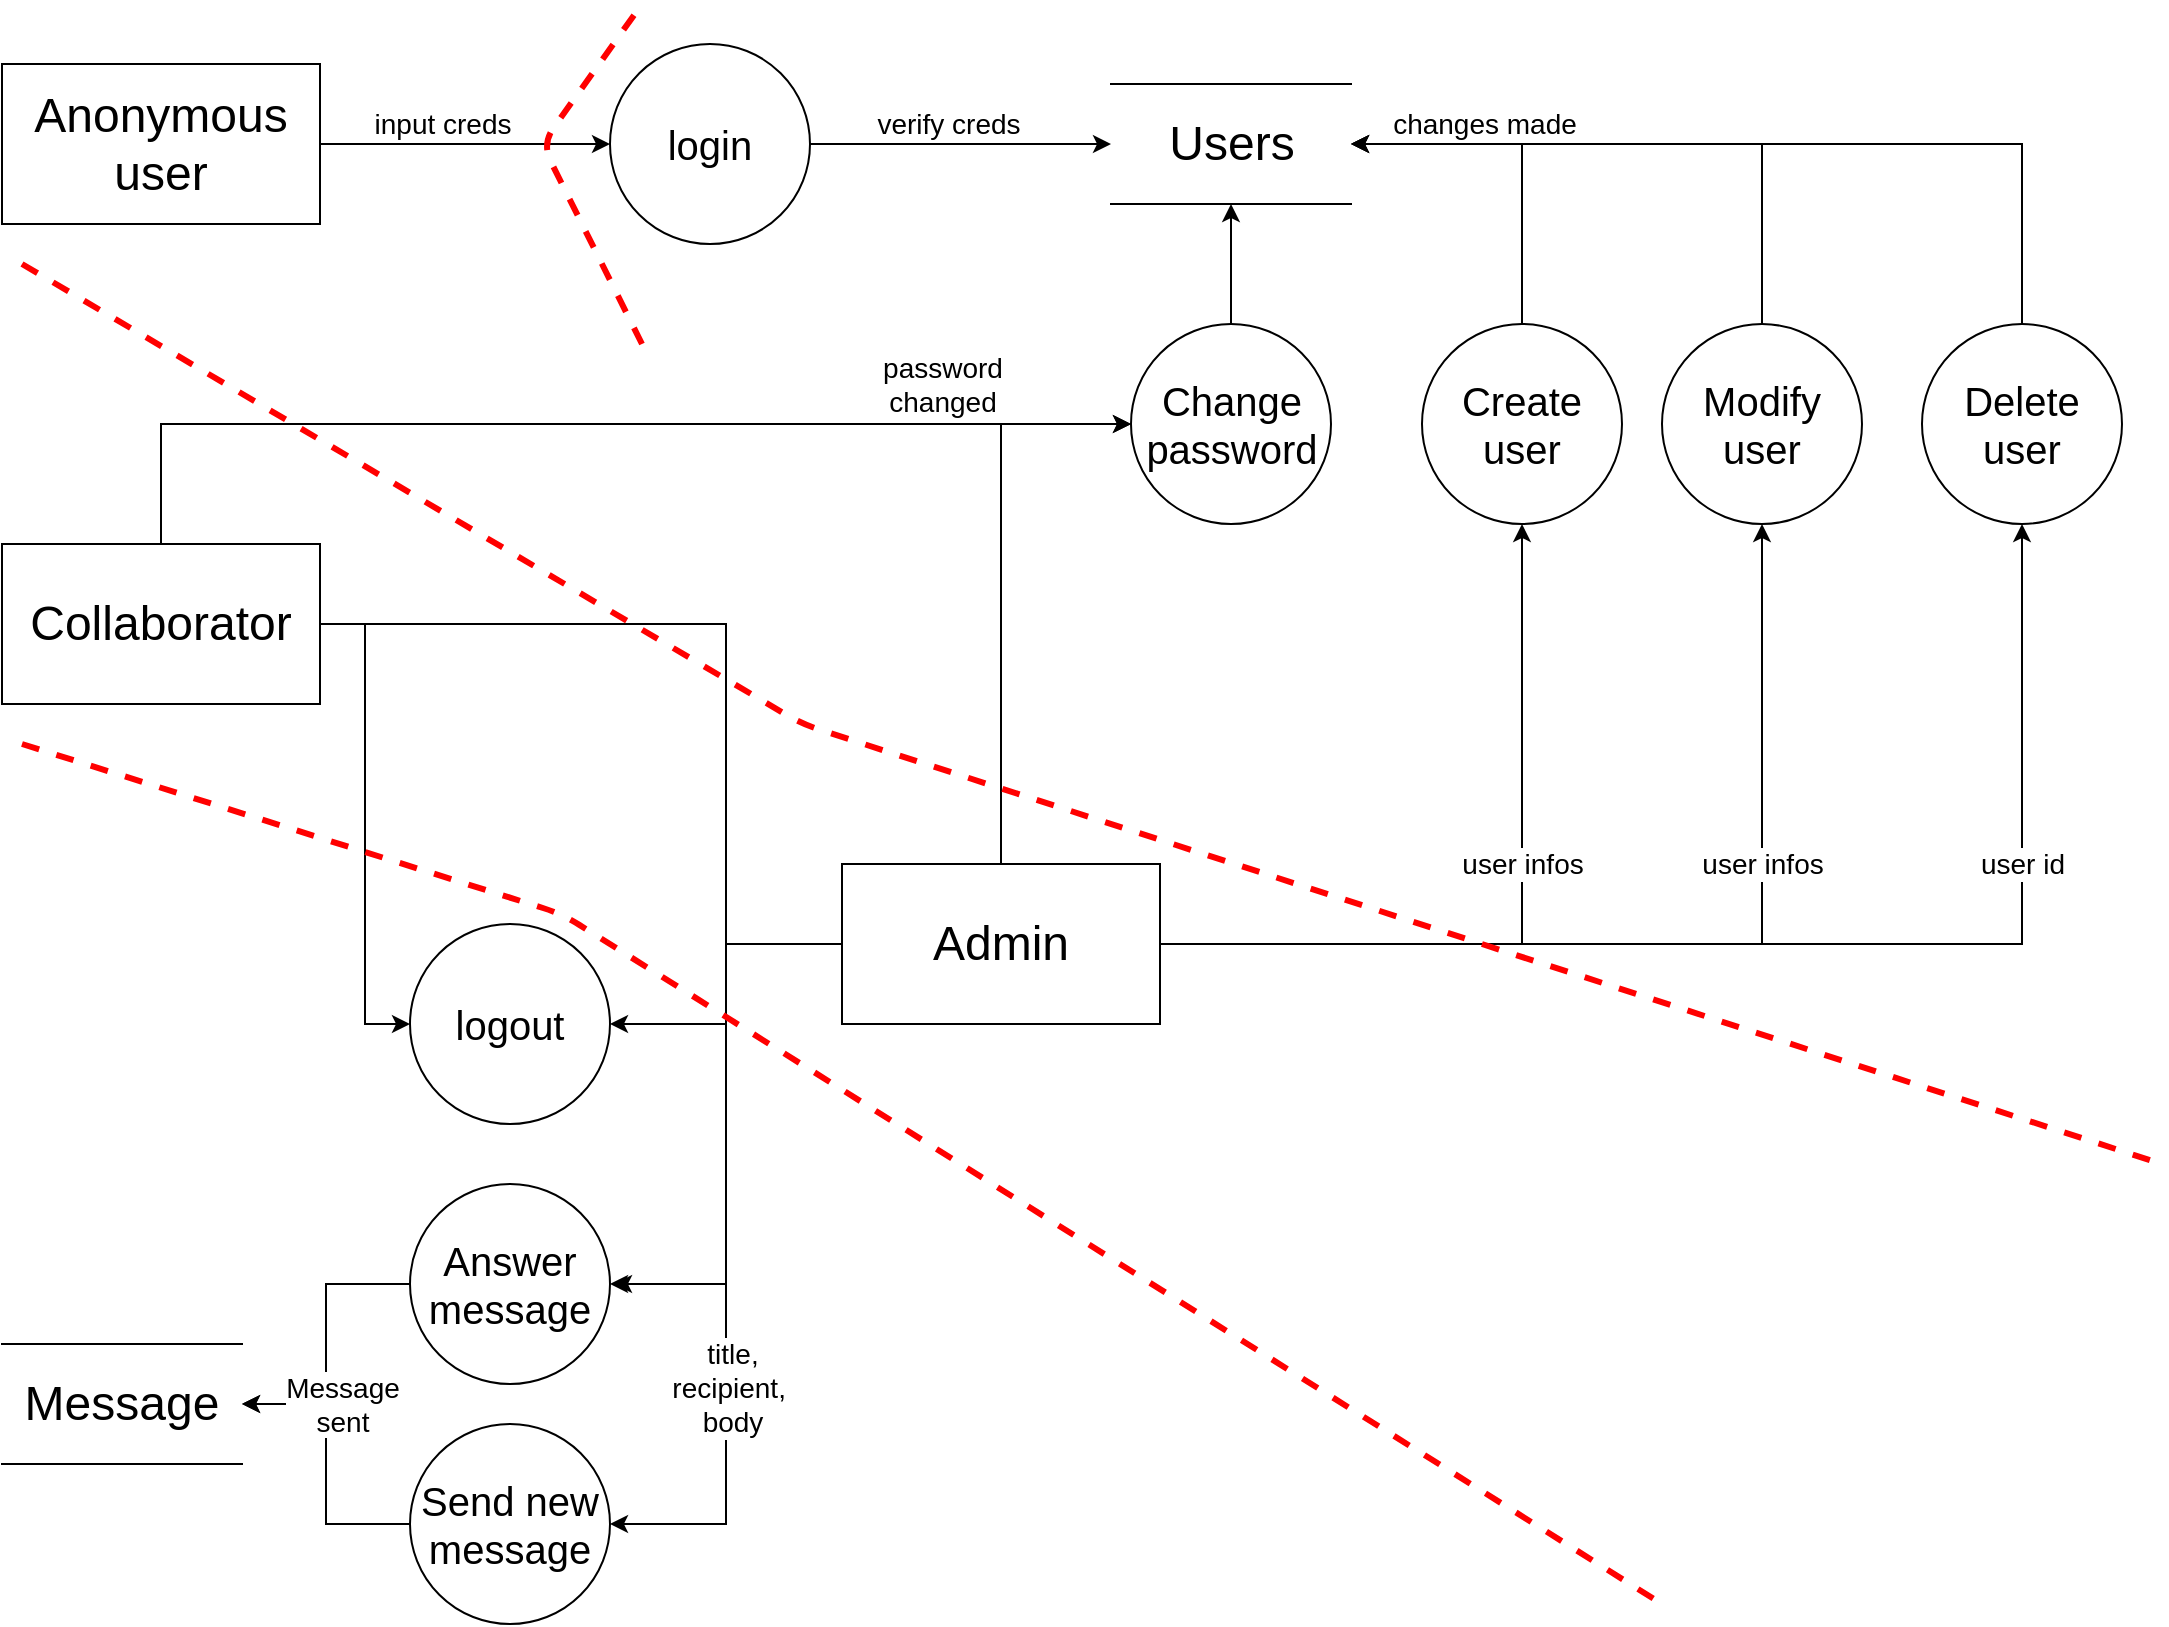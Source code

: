 <mxfile version="14.2.7" type="github">
  <diagram name="Page-1" id="b520641d-4fe3-3701-9064-5fc419738815">
    <mxGraphModel dx="1422" dy="772" grid="1" gridSize="10" guides="1" tooltips="1" connect="1" arrows="1" fold="1" page="1" pageScale="1" pageWidth="1100" pageHeight="850" background="#ffffff" math="0" shadow="0">
      <root>
        <mxCell id="0" />
        <mxCell id="1" parent="0" />
        <mxCell id="yYCxjWseCUKF4XzvSQsX-28" style="edgeStyle=orthogonalEdgeStyle;rounded=0;orthogonalLoop=1;jettySize=auto;html=1;exitX=1;exitY=0.5;exitDx=0;exitDy=0;entryX=0;entryY=0.5;entryDx=0;entryDy=0;fontSize=14;" parent="1" source="yYCxjWseCUKF4XzvSQsX-1" target="yYCxjWseCUKF4XzvSQsX-11" edge="1">
          <mxGeometry relative="1" as="geometry" />
        </mxCell>
        <mxCell id="yYCxjWseCUKF4XzvSQsX-71" style="edgeStyle=orthogonalEdgeStyle;rounded=0;orthogonalLoop=1;jettySize=auto;html=1;exitX=0.5;exitY=0;exitDx=0;exitDy=0;entryX=0;entryY=0.5;entryDx=0;entryDy=0;fontSize=14;" parent="1" source="yYCxjWseCUKF4XzvSQsX-1" target="yYCxjWseCUKF4XzvSQsX-8" edge="1">
          <mxGeometry relative="1" as="geometry" />
        </mxCell>
        <mxCell id="HrgiwSv1cLiDsA_jRhSZ-7" style="edgeStyle=orthogonalEdgeStyle;rounded=0;orthogonalLoop=1;jettySize=auto;html=1;exitX=1;exitY=0.5;exitDx=0;exitDy=0;entryX=1;entryY=0.5;entryDx=0;entryDy=0;strokeWidth=1;" edge="1" parent="1">
          <mxGeometry relative="1" as="geometry">
            <mxPoint x="161" y="320" as="sourcePoint" />
            <mxPoint x="306" y="650" as="targetPoint" />
            <Array as="points">
              <mxPoint x="362" y="320" />
              <mxPoint x="362" y="650" />
            </Array>
          </mxGeometry>
        </mxCell>
        <mxCell id="yYCxjWseCUKF4XzvSQsX-1" value="&lt;font style=&quot;font-size: 24px&quot;&gt;Collaborator&lt;/font&gt;" style="rounded=0;whiteSpace=wrap;html=1;" parent="1" vertex="1">
          <mxGeometry y="280" width="159" height="80" as="geometry" />
        </mxCell>
        <mxCell id="yYCxjWseCUKF4XzvSQsX-47" style="edgeStyle=orthogonalEdgeStyle;rounded=0;orthogonalLoop=1;jettySize=auto;html=1;exitX=1;exitY=0.5;exitDx=0;exitDy=0;entryX=0.5;entryY=1;entryDx=0;entryDy=0;fontSize=14;" parent="1" source="yYCxjWseCUKF4XzvSQsX-2" target="yYCxjWseCUKF4XzvSQsX-5" edge="1">
          <mxGeometry relative="1" as="geometry">
            <Array as="points">
              <mxPoint x="760" y="480" />
            </Array>
          </mxGeometry>
        </mxCell>
        <mxCell id="yYCxjWseCUKF4XzvSQsX-48" style="edgeStyle=orthogonalEdgeStyle;rounded=0;orthogonalLoop=1;jettySize=auto;html=1;exitX=1;exitY=0.5;exitDx=0;exitDy=0;entryX=0.5;entryY=1;entryDx=0;entryDy=0;fontSize=14;" parent="1" source="yYCxjWseCUKF4XzvSQsX-2" target="yYCxjWseCUKF4XzvSQsX-6" edge="1">
          <mxGeometry relative="1" as="geometry" />
        </mxCell>
        <mxCell id="yYCxjWseCUKF4XzvSQsX-51" value="user infos" style="edgeLabel;html=1;align=center;verticalAlign=middle;resizable=0;points=[];fontSize=14;" parent="yYCxjWseCUKF4XzvSQsX-48" vertex="1" connectable="0">
          <mxGeometry x="0.637" y="1" relative="1" as="geometry">
            <mxPoint x="0.97" y="77.71" as="offset" />
          </mxGeometry>
        </mxCell>
        <mxCell id="yYCxjWseCUKF4XzvSQsX-49" style="edgeStyle=orthogonalEdgeStyle;rounded=0;orthogonalLoop=1;jettySize=auto;html=1;exitX=1;exitY=0.5;exitDx=0;exitDy=0;entryX=0.5;entryY=1;entryDx=0;entryDy=0;fontSize=14;" parent="1" source="yYCxjWseCUKF4XzvSQsX-2" target="yYCxjWseCUKF4XzvSQsX-7" edge="1">
          <mxGeometry relative="1" as="geometry" />
        </mxCell>
        <mxCell id="yYCxjWseCUKF4XzvSQsX-50" value="user infos" style="edgeLabel;html=1;align=center;verticalAlign=middle;resizable=0;points=[];fontSize=14;" parent="yYCxjWseCUKF4XzvSQsX-49" vertex="1" connectable="0">
          <mxGeometry x="-0.82" y="1" relative="1" as="geometry">
            <mxPoint x="123.35" y="-39" as="offset" />
          </mxGeometry>
        </mxCell>
        <mxCell id="yYCxjWseCUKF4XzvSQsX-52" value="user id" style="edgeLabel;html=1;align=center;verticalAlign=middle;resizable=0;points=[];fontSize=14;rotation=0;" parent="yYCxjWseCUKF4XzvSQsX-49" vertex="1" connectable="0">
          <mxGeometry x="0.725" y="-5" relative="1" as="geometry">
            <mxPoint x="-5.02" y="81.82" as="offset" />
          </mxGeometry>
        </mxCell>
        <mxCell id="yYCxjWseCUKF4XzvSQsX-67" style="edgeStyle=orthogonalEdgeStyle;rounded=0;orthogonalLoop=1;jettySize=auto;html=1;exitX=0;exitY=0.5;exitDx=0;exitDy=0;entryX=1;entryY=0.5;entryDx=0;entryDy=0;fontSize=14;" parent="1" source="yYCxjWseCUKF4XzvSQsX-2" target="yYCxjWseCUKF4XzvSQsX-4" edge="1">
          <mxGeometry relative="1" as="geometry" />
        </mxCell>
        <mxCell id="yYCxjWseCUKF4XzvSQsX-68" style="edgeStyle=orthogonalEdgeStyle;rounded=0;orthogonalLoop=1;jettySize=auto;html=1;exitX=0;exitY=0.5;exitDx=0;exitDy=0;entryX=1;entryY=0.5;entryDx=0;entryDy=0;fontSize=14;" parent="1" source="yYCxjWseCUKF4XzvSQsX-2" target="yYCxjWseCUKF4XzvSQsX-3" edge="1">
          <mxGeometry relative="1" as="geometry" />
        </mxCell>
        <mxCell id="yYCxjWseCUKF4XzvSQsX-72" style="edgeStyle=orthogonalEdgeStyle;rounded=0;orthogonalLoop=1;jettySize=auto;html=1;exitX=0;exitY=0.5;exitDx=0;exitDy=0;entryX=1;entryY=0.5;entryDx=0;entryDy=0;fontSize=14;" parent="1" source="yYCxjWseCUKF4XzvSQsX-2" target="yYCxjWseCUKF4XzvSQsX-11" edge="1">
          <mxGeometry relative="1" as="geometry" />
        </mxCell>
        <mxCell id="yYCxjWseCUKF4XzvSQsX-74" style="edgeStyle=orthogonalEdgeStyle;rounded=0;orthogonalLoop=1;jettySize=auto;html=1;exitX=0.5;exitY=0;exitDx=0;exitDy=0;entryX=0;entryY=0.5;entryDx=0;entryDy=0;fontSize=14;" parent="1" source="yYCxjWseCUKF4XzvSQsX-2" target="yYCxjWseCUKF4XzvSQsX-8" edge="1">
          <mxGeometry relative="1" as="geometry" />
        </mxCell>
        <mxCell id="yYCxjWseCUKF4XzvSQsX-2" value="&lt;font style=&quot;font-size: 24px&quot;&gt;Admin&lt;/font&gt;" style="rounded=0;whiteSpace=wrap;html=1;" parent="1" vertex="1">
          <mxGeometry x="420" y="440" width="159" height="80" as="geometry" />
        </mxCell>
        <mxCell id="yYCxjWseCUKF4XzvSQsX-41" style="edgeStyle=orthogonalEdgeStyle;rounded=0;orthogonalLoop=1;jettySize=auto;html=1;exitX=0;exitY=0.5;exitDx=0;exitDy=0;entryX=1;entryY=0.5;entryDx=0;entryDy=0;fontSize=14;" parent="1" source="yYCxjWseCUKF4XzvSQsX-3" target="yYCxjWseCUKF4XzvSQsX-37" edge="1">
          <mxGeometry relative="1" as="geometry" />
        </mxCell>
        <mxCell id="yYCxjWseCUKF4XzvSQsX-3" value="&lt;font style=&quot;font-size: 20px&quot;&gt;Send new message&lt;/font&gt;" style="ellipse;whiteSpace=wrap;html=1;aspect=fixed;" parent="1" vertex="1">
          <mxGeometry x="204" y="720" width="100" height="100" as="geometry" />
        </mxCell>
        <mxCell id="yYCxjWseCUKF4XzvSQsX-39" style="edgeStyle=orthogonalEdgeStyle;rounded=0;orthogonalLoop=1;jettySize=auto;html=1;exitX=0;exitY=0.5;exitDx=0;exitDy=0;entryX=1;entryY=0.5;entryDx=0;entryDy=0;fontSize=14;" parent="1" source="yYCxjWseCUKF4XzvSQsX-4" target="yYCxjWseCUKF4XzvSQsX-37" edge="1">
          <mxGeometry relative="1" as="geometry" />
        </mxCell>
        <mxCell id="yYCxjWseCUKF4XzvSQsX-61" value="Message&lt;br&gt;sent" style="edgeLabel;html=1;align=center;verticalAlign=middle;resizable=0;points=[];fontSize=14;" parent="yYCxjWseCUKF4XzvSQsX-39" vertex="1" connectable="0">
          <mxGeometry x="0.208" y="-1" relative="1" as="geometry">
            <mxPoint x="9" y="15" as="offset" />
          </mxGeometry>
        </mxCell>
        <mxCell id="yYCxjWseCUKF4XzvSQsX-4" value="&lt;font style=&quot;font-size: 20px&quot;&gt;Answer message&lt;/font&gt;" style="ellipse;whiteSpace=wrap;html=1;aspect=fixed;" parent="1" vertex="1">
          <mxGeometry x="204" y="600" width="100" height="100" as="geometry" />
        </mxCell>
        <mxCell id="yYCxjWseCUKF4XzvSQsX-44" style="edgeStyle=orthogonalEdgeStyle;rounded=0;orthogonalLoop=1;jettySize=auto;html=1;exitX=0.5;exitY=0;exitDx=0;exitDy=0;entryX=1;entryY=0.5;entryDx=0;entryDy=0;fontSize=14;" parent="1" source="yYCxjWseCUKF4XzvSQsX-5" target="yYCxjWseCUKF4XzvSQsX-14" edge="1">
          <mxGeometry relative="1" as="geometry" />
        </mxCell>
        <mxCell id="yYCxjWseCUKF4XzvSQsX-5" value="&lt;font style=&quot;font-size: 20px&quot;&gt;Create user&lt;/font&gt;" style="ellipse;whiteSpace=wrap;html=1;aspect=fixed;" parent="1" vertex="1">
          <mxGeometry x="710" y="170" width="100" height="100" as="geometry" />
        </mxCell>
        <mxCell id="yYCxjWseCUKF4XzvSQsX-45" style="edgeStyle=orthogonalEdgeStyle;rounded=0;orthogonalLoop=1;jettySize=auto;html=1;exitX=0.5;exitY=0;exitDx=0;exitDy=0;entryX=1;entryY=0.5;entryDx=0;entryDy=0;fontSize=14;" parent="1" source="yYCxjWseCUKF4XzvSQsX-6" target="yYCxjWseCUKF4XzvSQsX-14" edge="1">
          <mxGeometry relative="1" as="geometry" />
        </mxCell>
        <mxCell id="yYCxjWseCUKF4XzvSQsX-6" value="&lt;font style=&quot;font-size: 20px&quot;&gt;Modify user&lt;/font&gt;" style="ellipse;whiteSpace=wrap;html=1;aspect=fixed;" parent="1" vertex="1">
          <mxGeometry x="830" y="170" width="100" height="100" as="geometry" />
        </mxCell>
        <mxCell id="yYCxjWseCUKF4XzvSQsX-46" style="edgeStyle=orthogonalEdgeStyle;rounded=0;orthogonalLoop=1;jettySize=auto;html=1;exitX=0.5;exitY=0;exitDx=0;exitDy=0;entryX=1;entryY=0.5;entryDx=0;entryDy=0;fontSize=14;" parent="1" source="yYCxjWseCUKF4XzvSQsX-7" target="yYCxjWseCUKF4XzvSQsX-14" edge="1">
          <mxGeometry relative="1" as="geometry" />
        </mxCell>
        <mxCell id="yYCxjWseCUKF4XzvSQsX-53" value="changes made" style="edgeLabel;html=1;align=center;verticalAlign=middle;resizable=0;points=[];fontSize=14;" parent="yYCxjWseCUKF4XzvSQsX-46" vertex="1" connectable="0">
          <mxGeometry x="0.75" y="-4" relative="1" as="geometry">
            <mxPoint x="13" y="-6" as="offset" />
          </mxGeometry>
        </mxCell>
        <mxCell id="yYCxjWseCUKF4XzvSQsX-7" value="&lt;font style=&quot;font-size: 20px&quot;&gt;Delete user&lt;/font&gt;" style="ellipse;whiteSpace=wrap;html=1;aspect=fixed;" parent="1" vertex="1">
          <mxGeometry x="960" y="170" width="100" height="100" as="geometry" />
        </mxCell>
        <mxCell id="yYCxjWseCUKF4XzvSQsX-70" style="edgeStyle=orthogonalEdgeStyle;rounded=0;orthogonalLoop=1;jettySize=auto;html=1;exitX=0.5;exitY=0;exitDx=0;exitDy=0;entryX=0.5;entryY=1;entryDx=0;entryDy=0;fontSize=14;" parent="1" source="yYCxjWseCUKF4XzvSQsX-8" target="yYCxjWseCUKF4XzvSQsX-14" edge="1">
          <mxGeometry relative="1" as="geometry" />
        </mxCell>
        <mxCell id="yYCxjWseCUKF4XzvSQsX-8" value="&lt;font style=&quot;font-size: 20px&quot;&gt;Change password&lt;/font&gt;" style="ellipse;whiteSpace=wrap;html=1;aspect=fixed;" parent="1" vertex="1">
          <mxGeometry x="564.5" y="170" width="100" height="100" as="geometry" />
        </mxCell>
        <mxCell id="yYCxjWseCUKF4XzvSQsX-9" value="&lt;font style=&quot;font-size: 24px&quot;&gt;Anonymous user&lt;/font&gt;" style="rounded=0;whiteSpace=wrap;html=1;" parent="1" vertex="1">
          <mxGeometry y="40" width="159" height="80" as="geometry" />
        </mxCell>
        <mxCell id="yYCxjWseCUKF4XzvSQsX-10" value="&lt;span style=&quot;font-size: 20px&quot;&gt;login&lt;/span&gt;" style="ellipse;whiteSpace=wrap;html=1;aspect=fixed;" parent="1" vertex="1">
          <mxGeometry x="304" y="30" width="100" height="100" as="geometry" />
        </mxCell>
        <mxCell id="yYCxjWseCUKF4XzvSQsX-11" value="&lt;span style=&quot;font-size: 20px&quot;&gt;logout&lt;/span&gt;" style="ellipse;whiteSpace=wrap;html=1;aspect=fixed;" parent="1" vertex="1">
          <mxGeometry x="204" y="470" width="100" height="100" as="geometry" />
        </mxCell>
        <mxCell id="yYCxjWseCUKF4XzvSQsX-12" value="" style="endArrow=classic;html=1;entryX=0;entryY=0.5;entryDx=0;entryDy=0;exitX=1;exitY=0.5;exitDx=0;exitDy=0;" parent="1" source="yYCxjWseCUKF4XzvSQsX-9" target="yYCxjWseCUKF4XzvSQsX-10" edge="1">
          <mxGeometry width="50" height="50" relative="1" as="geometry">
            <mxPoint x="520" y="330" as="sourcePoint" />
            <mxPoint x="570" y="280" as="targetPoint" />
          </mxGeometry>
        </mxCell>
        <mxCell id="yYCxjWseCUKF4XzvSQsX-23" value="input creds" style="edgeLabel;html=1;align=center;verticalAlign=middle;resizable=0;points=[];fontSize=14;" parent="yYCxjWseCUKF4XzvSQsX-12" vertex="1" connectable="0">
          <mxGeometry x="-0.223" y="1" relative="1" as="geometry">
            <mxPoint x="4" y="-9" as="offset" />
          </mxGeometry>
        </mxCell>
        <mxCell id="yYCxjWseCUKF4XzvSQsX-14" value="&lt;font style=&quot;font-size: 24px&quot;&gt;Users&lt;/font&gt;" style="shape=partialRectangle;whiteSpace=wrap;html=1;left=0;right=0;fillColor=none;" parent="1" vertex="1">
          <mxGeometry x="554.5" y="50" width="120" height="60" as="geometry" />
        </mxCell>
        <mxCell id="yYCxjWseCUKF4XzvSQsX-15" value="" style="endArrow=classic;html=1;exitX=1;exitY=0.5;exitDx=0;exitDy=0;entryX=0;entryY=0.5;entryDx=0;entryDy=0;" parent="1" source="yYCxjWseCUKF4XzvSQsX-10" target="yYCxjWseCUKF4XzvSQsX-14" edge="1">
          <mxGeometry width="50" height="50" relative="1" as="geometry">
            <mxPoint x="520" y="320" as="sourcePoint" />
            <mxPoint x="490" y="80" as="targetPoint" />
          </mxGeometry>
        </mxCell>
        <mxCell id="yYCxjWseCUKF4XzvSQsX-16" value="verify creds" style="edgeLabel;html=1;align=center;verticalAlign=middle;resizable=0;points=[];fontSize=14;" parent="yYCxjWseCUKF4XzvSQsX-15" vertex="1" connectable="0">
          <mxGeometry x="-0.26" y="-1" relative="1" as="geometry">
            <mxPoint x="13" y="-11" as="offset" />
          </mxGeometry>
        </mxCell>
        <mxCell id="yYCxjWseCUKF4XzvSQsX-37" value="&lt;font style=&quot;font-size: 24px&quot;&gt;Message&lt;/font&gt;" style="shape=partialRectangle;whiteSpace=wrap;html=1;left=0;right=0;fillColor=none;" parent="1" vertex="1">
          <mxGeometry y="680" width="120" height="60" as="geometry" />
        </mxCell>
        <mxCell id="yYCxjWseCUKF4XzvSQsX-59" value="title,&lt;br&gt;recipient,&amp;nbsp;&lt;br&gt;body" style="edgeLabel;html=1;align=center;verticalAlign=middle;resizable=0;points=[];fontSize=14;" parent="1" vertex="1" connectable="0">
          <mxGeometry x="370" y="600" as="geometry">
            <mxPoint x="-5" y="102" as="offset" />
          </mxGeometry>
        </mxCell>
        <mxCell id="yYCxjWseCUKF4XzvSQsX-60" value="password &lt;br&gt;changed" style="text;html=1;align=center;verticalAlign=middle;resizable=0;points=[];autosize=1;fontSize=14;" parent="1" vertex="1">
          <mxGeometry x="430" y="180" width="80" height="40" as="geometry" />
        </mxCell>
        <mxCell id="HrgiwSv1cLiDsA_jRhSZ-2" value="" style="endArrow=none;dashed=1;html=1;strokeColor=#FF0000;strokeWidth=3;" edge="1" parent="1">
          <mxGeometry width="50" height="50" relative="1" as="geometry">
            <mxPoint x="320" y="180" as="sourcePoint" />
            <mxPoint x="320" y="10" as="targetPoint" />
            <Array as="points">
              <mxPoint x="270" y="80" />
            </Array>
          </mxGeometry>
        </mxCell>
        <mxCell id="HrgiwSv1cLiDsA_jRhSZ-3" value="" style="endArrow=none;dashed=1;html=1;strokeColor=#FF0000;strokeWidth=3;" edge="1" parent="1">
          <mxGeometry width="50" height="50" relative="1" as="geometry">
            <mxPoint x="10" y="140" as="sourcePoint" />
            <mxPoint x="1080" y="590" as="targetPoint" />
            <Array as="points">
              <mxPoint x="400" y="370" />
            </Array>
          </mxGeometry>
        </mxCell>
        <mxCell id="HrgiwSv1cLiDsA_jRhSZ-4" value="" style="endArrow=none;dashed=1;html=1;strokeColor=#FF0000;strokeWidth=3;" edge="1" parent="1">
          <mxGeometry width="50" height="50" relative="1" as="geometry">
            <mxPoint x="10" y="380" as="sourcePoint" />
            <mxPoint x="830" y="810" as="targetPoint" />
            <Array as="points">
              <mxPoint x="280" y="465" />
            </Array>
          </mxGeometry>
        </mxCell>
      </root>
    </mxGraphModel>
  </diagram>
</mxfile>
